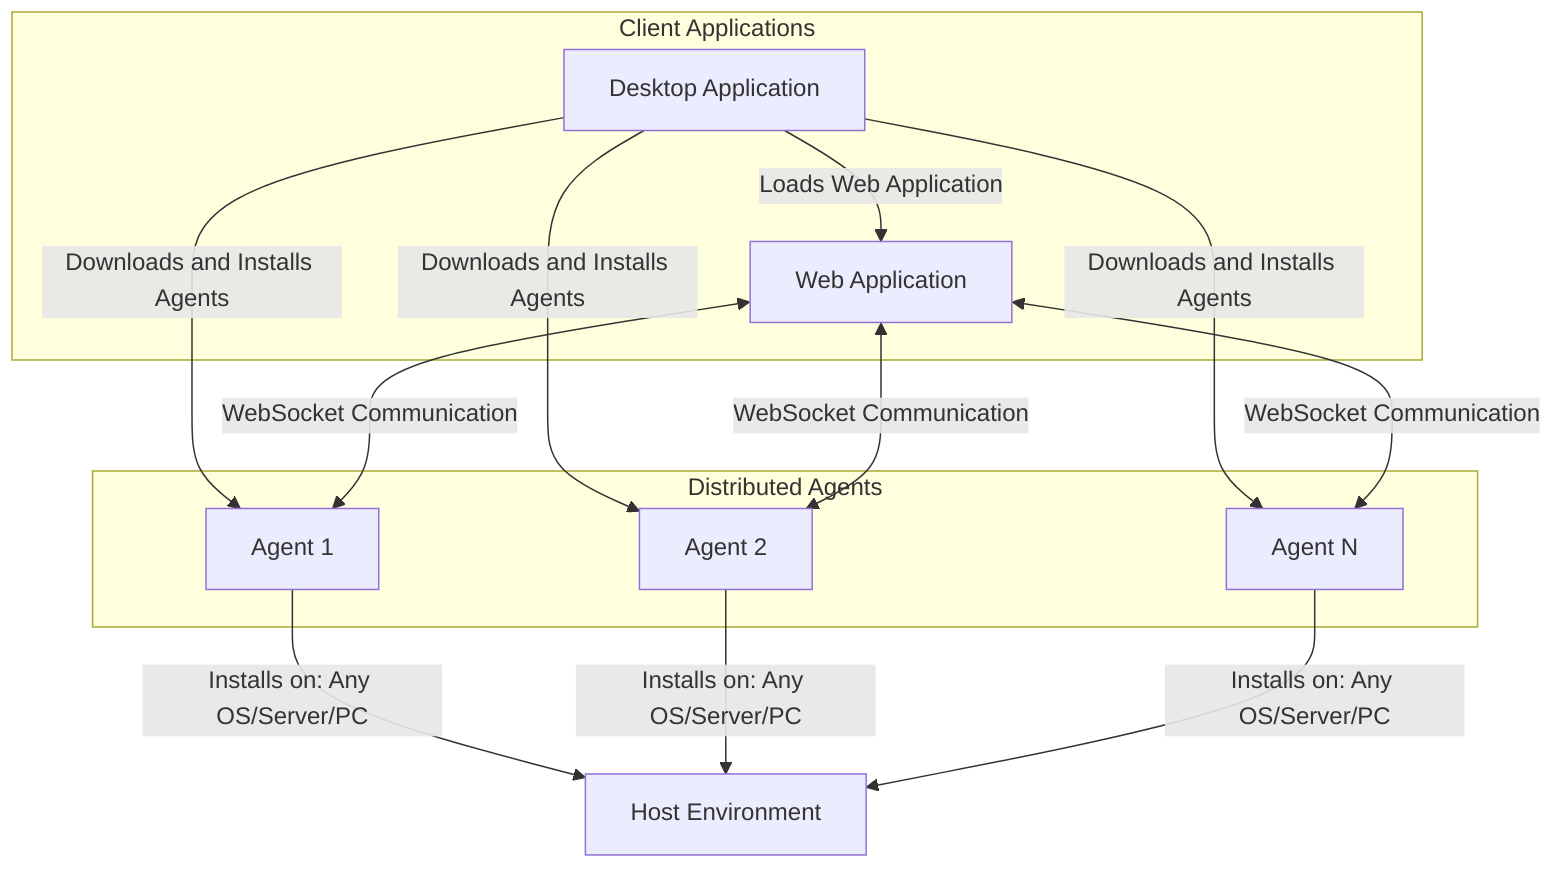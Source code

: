 graph TD
    %% Define meaningful variables for elements and links
    WEB_APP[Web Application]
    DESKTOP_APP[Desktop Application]
    AGENT_ONE[Agent 1]
    AGENT_TWO[Agent 2]
    AGENT_N[Agent N]
    HOST_ENV[Host Environment]

    subgraph "Client Applications"
        WEB_APP
        DESKTOP_APP
    end

    subgraph "Distributed Agents"
        AGENT_ONE
        AGENT_TWO
        AGENT_N
    end

    %% Grouped arrows with the same text labels
    DESKTOP_APP -- "Loads Web Application" --> WEB_APP
    DESKTOP_APP -- "Downloads and Installs Agents" --> AGENT_ONE & AGENT_TWO & AGENT_N

    WEB_APP -- "WebSocket Communication" <--> AGENT_ONE & AGENT_TWO & AGENT_N

    AGENT_ONE & AGENT_TWO & AGENT_N -- "Installs on: Any OS/Server/PC" --> HOST_ENV